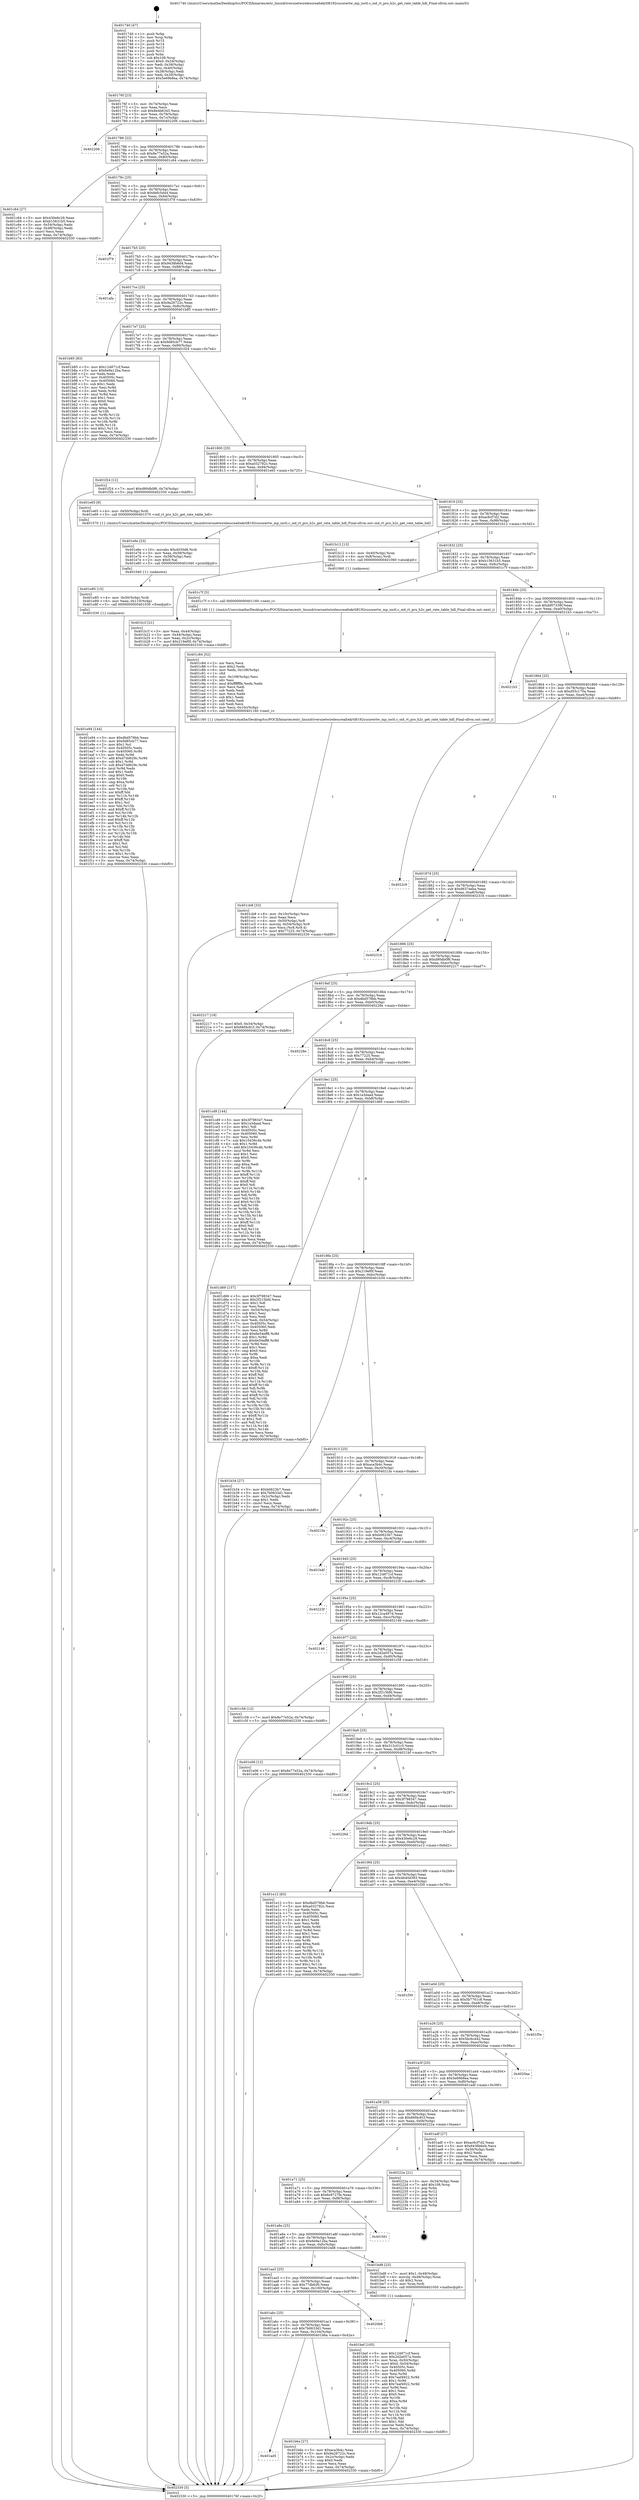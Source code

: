 digraph "0x401740" {
  label = "0x401740 (/mnt/c/Users/mathe/Desktop/tcc/POCII/binaries/extr_linuxdriversnetwirelessrealtekrtl8192cucorertw_mp_ioctl.c_oid_rt_pro_h2c_get_rate_table_hdl_Final-ollvm.out::main(0))"
  labelloc = "t"
  node[shape=record]

  Entry [label="",width=0.3,height=0.3,shape=circle,fillcolor=black,style=filled]
  "0x40176f" [label="{
     0x40176f [23]\l
     | [instrs]\l
     &nbsp;&nbsp;0x40176f \<+3\>: mov -0x74(%rbp),%eax\l
     &nbsp;&nbsp;0x401772 \<+2\>: mov %eax,%ecx\l
     &nbsp;&nbsp;0x401774 \<+6\>: sub $0x8e4b6345,%ecx\l
     &nbsp;&nbsp;0x40177a \<+3\>: mov %eax,-0x78(%rbp)\l
     &nbsp;&nbsp;0x40177d \<+3\>: mov %ecx,-0x7c(%rbp)\l
     &nbsp;&nbsp;0x401780 \<+6\>: je 0000000000402206 \<main+0xac6\>\l
  }"]
  "0x402206" [label="{
     0x402206\l
  }", style=dashed]
  "0x401786" [label="{
     0x401786 [22]\l
     | [instrs]\l
     &nbsp;&nbsp;0x401786 \<+5\>: jmp 000000000040178b \<main+0x4b\>\l
     &nbsp;&nbsp;0x40178b \<+3\>: mov -0x78(%rbp),%eax\l
     &nbsp;&nbsp;0x40178e \<+5\>: sub $0x8e77e52a,%eax\l
     &nbsp;&nbsp;0x401793 \<+3\>: mov %eax,-0x80(%rbp)\l
     &nbsp;&nbsp;0x401796 \<+6\>: je 0000000000401c64 \<main+0x524\>\l
  }"]
  Exit [label="",width=0.3,height=0.3,shape=circle,fillcolor=black,style=filled,peripheries=2]
  "0x401c64" [label="{
     0x401c64 [27]\l
     | [instrs]\l
     &nbsp;&nbsp;0x401c64 \<+5\>: mov $0x430e6c29,%eax\l
     &nbsp;&nbsp;0x401c69 \<+5\>: mov $0xb15631b5,%ecx\l
     &nbsp;&nbsp;0x401c6e \<+3\>: mov -0x54(%rbp),%edx\l
     &nbsp;&nbsp;0x401c71 \<+3\>: cmp -0x48(%rbp),%edx\l
     &nbsp;&nbsp;0x401c74 \<+3\>: cmovl %ecx,%eax\l
     &nbsp;&nbsp;0x401c77 \<+3\>: mov %eax,-0x74(%rbp)\l
     &nbsp;&nbsp;0x401c7a \<+5\>: jmp 0000000000402330 \<main+0xbf0\>\l
  }"]
  "0x40179c" [label="{
     0x40179c [25]\l
     | [instrs]\l
     &nbsp;&nbsp;0x40179c \<+5\>: jmp 00000000004017a1 \<main+0x61\>\l
     &nbsp;&nbsp;0x4017a1 \<+3\>: mov -0x78(%rbp),%eax\l
     &nbsp;&nbsp;0x4017a4 \<+5\>: sub $0x8efc5d44,%eax\l
     &nbsp;&nbsp;0x4017a9 \<+6\>: mov %eax,-0x84(%rbp)\l
     &nbsp;&nbsp;0x4017af \<+6\>: je 0000000000401f79 \<main+0x839\>\l
  }"]
  "0x401e94" [label="{
     0x401e94 [144]\l
     | [instrs]\l
     &nbsp;&nbsp;0x401e94 \<+5\>: mov $0xdbd578bb,%eax\l
     &nbsp;&nbsp;0x401e99 \<+5\>: mov $0x9d85cb77,%esi\l
     &nbsp;&nbsp;0x401e9e \<+2\>: mov $0x1,%cl\l
     &nbsp;&nbsp;0x401ea0 \<+7\>: mov 0x40505c,%edx\l
     &nbsp;&nbsp;0x401ea7 \<+8\>: mov 0x405060,%r8d\l
     &nbsp;&nbsp;0x401eaf \<+3\>: mov %edx,%r9d\l
     &nbsp;&nbsp;0x401eb2 \<+7\>: add $0xd7dd629c,%r9d\l
     &nbsp;&nbsp;0x401eb9 \<+4\>: sub $0x1,%r9d\l
     &nbsp;&nbsp;0x401ebd \<+7\>: sub $0xd7dd629c,%r9d\l
     &nbsp;&nbsp;0x401ec4 \<+4\>: imul %r9d,%edx\l
     &nbsp;&nbsp;0x401ec8 \<+3\>: and $0x1,%edx\l
     &nbsp;&nbsp;0x401ecb \<+3\>: cmp $0x0,%edx\l
     &nbsp;&nbsp;0x401ece \<+4\>: sete %r10b\l
     &nbsp;&nbsp;0x401ed2 \<+4\>: cmp $0xa,%r8d\l
     &nbsp;&nbsp;0x401ed6 \<+4\>: setl %r11b\l
     &nbsp;&nbsp;0x401eda \<+3\>: mov %r10b,%bl\l
     &nbsp;&nbsp;0x401edd \<+3\>: xor $0xff,%bl\l
     &nbsp;&nbsp;0x401ee0 \<+3\>: mov %r11b,%r14b\l
     &nbsp;&nbsp;0x401ee3 \<+4\>: xor $0xff,%r14b\l
     &nbsp;&nbsp;0x401ee7 \<+3\>: xor $0x1,%cl\l
     &nbsp;&nbsp;0x401eea \<+3\>: mov %bl,%r15b\l
     &nbsp;&nbsp;0x401eed \<+4\>: and $0xff,%r15b\l
     &nbsp;&nbsp;0x401ef1 \<+3\>: and %cl,%r10b\l
     &nbsp;&nbsp;0x401ef4 \<+3\>: mov %r14b,%r12b\l
     &nbsp;&nbsp;0x401ef7 \<+4\>: and $0xff,%r12b\l
     &nbsp;&nbsp;0x401efb \<+3\>: and %cl,%r11b\l
     &nbsp;&nbsp;0x401efe \<+3\>: or %r10b,%r15b\l
     &nbsp;&nbsp;0x401f01 \<+3\>: or %r11b,%r12b\l
     &nbsp;&nbsp;0x401f04 \<+3\>: xor %r12b,%r15b\l
     &nbsp;&nbsp;0x401f07 \<+3\>: or %r14b,%bl\l
     &nbsp;&nbsp;0x401f0a \<+3\>: xor $0xff,%bl\l
     &nbsp;&nbsp;0x401f0d \<+3\>: or $0x1,%cl\l
     &nbsp;&nbsp;0x401f10 \<+2\>: and %cl,%bl\l
     &nbsp;&nbsp;0x401f12 \<+3\>: or %bl,%r15b\l
     &nbsp;&nbsp;0x401f15 \<+4\>: test $0x1,%r15b\l
     &nbsp;&nbsp;0x401f19 \<+3\>: cmovne %esi,%eax\l
     &nbsp;&nbsp;0x401f1c \<+3\>: mov %eax,-0x74(%rbp)\l
     &nbsp;&nbsp;0x401f1f \<+5\>: jmp 0000000000402330 \<main+0xbf0\>\l
  }"]
  "0x401f79" [label="{
     0x401f79\l
  }", style=dashed]
  "0x4017b5" [label="{
     0x4017b5 [25]\l
     | [instrs]\l
     &nbsp;&nbsp;0x4017b5 \<+5\>: jmp 00000000004017ba \<main+0x7a\>\l
     &nbsp;&nbsp;0x4017ba \<+3\>: mov -0x78(%rbp),%eax\l
     &nbsp;&nbsp;0x4017bd \<+5\>: sub $0x9438b6d4,%eax\l
     &nbsp;&nbsp;0x4017c2 \<+6\>: mov %eax,-0x88(%rbp)\l
     &nbsp;&nbsp;0x4017c8 \<+6\>: je 0000000000401afa \<main+0x3ba\>\l
  }"]
  "0x401e85" [label="{
     0x401e85 [15]\l
     | [instrs]\l
     &nbsp;&nbsp;0x401e85 \<+4\>: mov -0x50(%rbp),%rdi\l
     &nbsp;&nbsp;0x401e89 \<+6\>: mov %eax,-0x110(%rbp)\l
     &nbsp;&nbsp;0x401e8f \<+5\>: call 0000000000401030 \<free@plt\>\l
     | [calls]\l
     &nbsp;&nbsp;0x401030 \{1\} (unknown)\l
  }"]
  "0x401afa" [label="{
     0x401afa\l
  }", style=dashed]
  "0x4017ce" [label="{
     0x4017ce [25]\l
     | [instrs]\l
     &nbsp;&nbsp;0x4017ce \<+5\>: jmp 00000000004017d3 \<main+0x93\>\l
     &nbsp;&nbsp;0x4017d3 \<+3\>: mov -0x78(%rbp),%eax\l
     &nbsp;&nbsp;0x4017d6 \<+5\>: sub $0x9a26722c,%eax\l
     &nbsp;&nbsp;0x4017db \<+6\>: mov %eax,-0x8c(%rbp)\l
     &nbsp;&nbsp;0x4017e1 \<+6\>: je 0000000000401b85 \<main+0x445\>\l
  }"]
  "0x401e6e" [label="{
     0x401e6e [23]\l
     | [instrs]\l
     &nbsp;&nbsp;0x401e6e \<+10\>: movabs $0x4030d6,%rdi\l
     &nbsp;&nbsp;0x401e78 \<+3\>: mov %eax,-0x58(%rbp)\l
     &nbsp;&nbsp;0x401e7b \<+3\>: mov -0x58(%rbp),%esi\l
     &nbsp;&nbsp;0x401e7e \<+2\>: mov $0x0,%al\l
     &nbsp;&nbsp;0x401e80 \<+5\>: call 0000000000401040 \<printf@plt\>\l
     | [calls]\l
     &nbsp;&nbsp;0x401040 \{1\} (unknown)\l
  }"]
  "0x401b85" [label="{
     0x401b85 [83]\l
     | [instrs]\l
     &nbsp;&nbsp;0x401b85 \<+5\>: mov $0x124871cf,%eax\l
     &nbsp;&nbsp;0x401b8a \<+5\>: mov $0x6e9a12ba,%ecx\l
     &nbsp;&nbsp;0x401b8f \<+2\>: xor %edx,%edx\l
     &nbsp;&nbsp;0x401b91 \<+7\>: mov 0x40505c,%esi\l
     &nbsp;&nbsp;0x401b98 \<+7\>: mov 0x405060,%edi\l
     &nbsp;&nbsp;0x401b9f \<+3\>: sub $0x1,%edx\l
     &nbsp;&nbsp;0x401ba2 \<+3\>: mov %esi,%r8d\l
     &nbsp;&nbsp;0x401ba5 \<+3\>: add %edx,%r8d\l
     &nbsp;&nbsp;0x401ba8 \<+4\>: imul %r8d,%esi\l
     &nbsp;&nbsp;0x401bac \<+3\>: and $0x1,%esi\l
     &nbsp;&nbsp;0x401baf \<+3\>: cmp $0x0,%esi\l
     &nbsp;&nbsp;0x401bb2 \<+4\>: sete %r9b\l
     &nbsp;&nbsp;0x401bb6 \<+3\>: cmp $0xa,%edi\l
     &nbsp;&nbsp;0x401bb9 \<+4\>: setl %r10b\l
     &nbsp;&nbsp;0x401bbd \<+3\>: mov %r9b,%r11b\l
     &nbsp;&nbsp;0x401bc0 \<+3\>: and %r10b,%r11b\l
     &nbsp;&nbsp;0x401bc3 \<+3\>: xor %r10b,%r9b\l
     &nbsp;&nbsp;0x401bc6 \<+3\>: or %r9b,%r11b\l
     &nbsp;&nbsp;0x401bc9 \<+4\>: test $0x1,%r11b\l
     &nbsp;&nbsp;0x401bcd \<+3\>: cmovne %ecx,%eax\l
     &nbsp;&nbsp;0x401bd0 \<+3\>: mov %eax,-0x74(%rbp)\l
     &nbsp;&nbsp;0x401bd3 \<+5\>: jmp 0000000000402330 \<main+0xbf0\>\l
  }"]
  "0x4017e7" [label="{
     0x4017e7 [25]\l
     | [instrs]\l
     &nbsp;&nbsp;0x4017e7 \<+5\>: jmp 00000000004017ec \<main+0xac\>\l
     &nbsp;&nbsp;0x4017ec \<+3\>: mov -0x78(%rbp),%eax\l
     &nbsp;&nbsp;0x4017ef \<+5\>: sub $0x9d85cb77,%eax\l
     &nbsp;&nbsp;0x4017f4 \<+6\>: mov %eax,-0x90(%rbp)\l
     &nbsp;&nbsp;0x4017fa \<+6\>: je 0000000000401f24 \<main+0x7e4\>\l
  }"]
  "0x401cb8" [label="{
     0x401cb8 [33]\l
     | [instrs]\l
     &nbsp;&nbsp;0x401cb8 \<+6\>: mov -0x10c(%rbp),%ecx\l
     &nbsp;&nbsp;0x401cbe \<+3\>: imul %eax,%ecx\l
     &nbsp;&nbsp;0x401cc1 \<+4\>: mov -0x50(%rbp),%r8\l
     &nbsp;&nbsp;0x401cc5 \<+4\>: movslq -0x54(%rbp),%r9\l
     &nbsp;&nbsp;0x401cc9 \<+4\>: mov %ecx,(%r8,%r9,4)\l
     &nbsp;&nbsp;0x401ccd \<+7\>: movl $0x77225,-0x74(%rbp)\l
     &nbsp;&nbsp;0x401cd4 \<+5\>: jmp 0000000000402330 \<main+0xbf0\>\l
  }"]
  "0x401f24" [label="{
     0x401f24 [12]\l
     | [instrs]\l
     &nbsp;&nbsp;0x401f24 \<+7\>: movl $0xd90db0f6,-0x74(%rbp)\l
     &nbsp;&nbsp;0x401f2b \<+5\>: jmp 0000000000402330 \<main+0xbf0\>\l
  }"]
  "0x401800" [label="{
     0x401800 [25]\l
     | [instrs]\l
     &nbsp;&nbsp;0x401800 \<+5\>: jmp 0000000000401805 \<main+0xc5\>\l
     &nbsp;&nbsp;0x401805 \<+3\>: mov -0x78(%rbp),%eax\l
     &nbsp;&nbsp;0x401808 \<+5\>: sub $0xa032782c,%eax\l
     &nbsp;&nbsp;0x40180d \<+6\>: mov %eax,-0x94(%rbp)\l
     &nbsp;&nbsp;0x401813 \<+6\>: je 0000000000401e65 \<main+0x725\>\l
  }"]
  "0x401c84" [label="{
     0x401c84 [52]\l
     | [instrs]\l
     &nbsp;&nbsp;0x401c84 \<+2\>: xor %ecx,%ecx\l
     &nbsp;&nbsp;0x401c86 \<+5\>: mov $0x2,%edx\l
     &nbsp;&nbsp;0x401c8b \<+6\>: mov %edx,-0x108(%rbp)\l
     &nbsp;&nbsp;0x401c91 \<+1\>: cltd\l
     &nbsp;&nbsp;0x401c92 \<+6\>: mov -0x108(%rbp),%esi\l
     &nbsp;&nbsp;0x401c98 \<+2\>: idiv %esi\l
     &nbsp;&nbsp;0x401c9a \<+6\>: imul $0xfffffffe,%edx,%edx\l
     &nbsp;&nbsp;0x401ca0 \<+2\>: mov %ecx,%edi\l
     &nbsp;&nbsp;0x401ca2 \<+2\>: sub %edx,%edi\l
     &nbsp;&nbsp;0x401ca4 \<+2\>: mov %ecx,%edx\l
     &nbsp;&nbsp;0x401ca6 \<+3\>: sub $0x1,%edx\l
     &nbsp;&nbsp;0x401ca9 \<+2\>: add %edx,%edi\l
     &nbsp;&nbsp;0x401cab \<+2\>: sub %edi,%ecx\l
     &nbsp;&nbsp;0x401cad \<+6\>: mov %ecx,-0x10c(%rbp)\l
     &nbsp;&nbsp;0x401cb3 \<+5\>: call 0000000000401160 \<next_i\>\l
     | [calls]\l
     &nbsp;&nbsp;0x401160 \{1\} (/mnt/c/Users/mathe/Desktop/tcc/POCII/binaries/extr_linuxdriversnetwirelessrealtekrtl8192cucorertw_mp_ioctl.c_oid_rt_pro_h2c_get_rate_table_hdl_Final-ollvm.out::next_i)\l
  }"]
  "0x401e65" [label="{
     0x401e65 [9]\l
     | [instrs]\l
     &nbsp;&nbsp;0x401e65 \<+4\>: mov -0x50(%rbp),%rdi\l
     &nbsp;&nbsp;0x401e69 \<+5\>: call 0000000000401570 \<oid_rt_pro_h2c_get_rate_table_hdl\>\l
     | [calls]\l
     &nbsp;&nbsp;0x401570 \{1\} (/mnt/c/Users/mathe/Desktop/tcc/POCII/binaries/extr_linuxdriversnetwirelessrealtekrtl8192cucorertw_mp_ioctl.c_oid_rt_pro_h2c_get_rate_table_hdl_Final-ollvm.out::oid_rt_pro_h2c_get_rate_table_hdl)\l
  }"]
  "0x401819" [label="{
     0x401819 [25]\l
     | [instrs]\l
     &nbsp;&nbsp;0x401819 \<+5\>: jmp 000000000040181e \<main+0xde\>\l
     &nbsp;&nbsp;0x40181e \<+3\>: mov -0x78(%rbp),%eax\l
     &nbsp;&nbsp;0x401821 \<+5\>: sub $0xac6cf7d2,%eax\l
     &nbsp;&nbsp;0x401826 \<+6\>: mov %eax,-0x98(%rbp)\l
     &nbsp;&nbsp;0x40182c \<+6\>: je 0000000000401b12 \<main+0x3d2\>\l
  }"]
  "0x401bef" [label="{
     0x401bef [105]\l
     | [instrs]\l
     &nbsp;&nbsp;0x401bef \<+5\>: mov $0x124871cf,%ecx\l
     &nbsp;&nbsp;0x401bf4 \<+5\>: mov $0x2d2e057a,%edx\l
     &nbsp;&nbsp;0x401bf9 \<+4\>: mov %rax,-0x50(%rbp)\l
     &nbsp;&nbsp;0x401bfd \<+7\>: movl $0x0,-0x54(%rbp)\l
     &nbsp;&nbsp;0x401c04 \<+7\>: mov 0x40505c,%esi\l
     &nbsp;&nbsp;0x401c0b \<+8\>: mov 0x405060,%r8d\l
     &nbsp;&nbsp;0x401c13 \<+3\>: mov %esi,%r9d\l
     &nbsp;&nbsp;0x401c16 \<+7\>: sub $0x7eaf4922,%r9d\l
     &nbsp;&nbsp;0x401c1d \<+4\>: sub $0x1,%r9d\l
     &nbsp;&nbsp;0x401c21 \<+7\>: add $0x7eaf4922,%r9d\l
     &nbsp;&nbsp;0x401c28 \<+4\>: imul %r9d,%esi\l
     &nbsp;&nbsp;0x401c2c \<+3\>: and $0x1,%esi\l
     &nbsp;&nbsp;0x401c2f \<+3\>: cmp $0x0,%esi\l
     &nbsp;&nbsp;0x401c32 \<+4\>: sete %r10b\l
     &nbsp;&nbsp;0x401c36 \<+4\>: cmp $0xa,%r8d\l
     &nbsp;&nbsp;0x401c3a \<+4\>: setl %r11b\l
     &nbsp;&nbsp;0x401c3e \<+3\>: mov %r10b,%bl\l
     &nbsp;&nbsp;0x401c41 \<+3\>: and %r11b,%bl\l
     &nbsp;&nbsp;0x401c44 \<+3\>: xor %r11b,%r10b\l
     &nbsp;&nbsp;0x401c47 \<+3\>: or %r10b,%bl\l
     &nbsp;&nbsp;0x401c4a \<+3\>: test $0x1,%bl\l
     &nbsp;&nbsp;0x401c4d \<+3\>: cmovne %edx,%ecx\l
     &nbsp;&nbsp;0x401c50 \<+3\>: mov %ecx,-0x74(%rbp)\l
     &nbsp;&nbsp;0x401c53 \<+5\>: jmp 0000000000402330 \<main+0xbf0\>\l
  }"]
  "0x401b12" [label="{
     0x401b12 [13]\l
     | [instrs]\l
     &nbsp;&nbsp;0x401b12 \<+4\>: mov -0x40(%rbp),%rax\l
     &nbsp;&nbsp;0x401b16 \<+4\>: mov 0x8(%rax),%rdi\l
     &nbsp;&nbsp;0x401b1a \<+5\>: call 0000000000401060 \<atoi@plt\>\l
     | [calls]\l
     &nbsp;&nbsp;0x401060 \{1\} (unknown)\l
  }"]
  "0x401832" [label="{
     0x401832 [25]\l
     | [instrs]\l
     &nbsp;&nbsp;0x401832 \<+5\>: jmp 0000000000401837 \<main+0xf7\>\l
     &nbsp;&nbsp;0x401837 \<+3\>: mov -0x78(%rbp),%eax\l
     &nbsp;&nbsp;0x40183a \<+5\>: sub $0xb15631b5,%eax\l
     &nbsp;&nbsp;0x40183f \<+6\>: mov %eax,-0x9c(%rbp)\l
     &nbsp;&nbsp;0x401845 \<+6\>: je 0000000000401c7f \<main+0x53f\>\l
  }"]
  "0x401ad5" [label="{
     0x401ad5\l
  }", style=dashed]
  "0x401c7f" [label="{
     0x401c7f [5]\l
     | [instrs]\l
     &nbsp;&nbsp;0x401c7f \<+5\>: call 0000000000401160 \<next_i\>\l
     | [calls]\l
     &nbsp;&nbsp;0x401160 \{1\} (/mnt/c/Users/mathe/Desktop/tcc/POCII/binaries/extr_linuxdriversnetwirelessrealtekrtl8192cucorertw_mp_ioctl.c_oid_rt_pro_h2c_get_rate_table_hdl_Final-ollvm.out::next_i)\l
  }"]
  "0x40184b" [label="{
     0x40184b [25]\l
     | [instrs]\l
     &nbsp;&nbsp;0x40184b \<+5\>: jmp 0000000000401850 \<main+0x110\>\l
     &nbsp;&nbsp;0x401850 \<+3\>: mov -0x78(%rbp),%eax\l
     &nbsp;&nbsp;0x401853 \<+5\>: sub $0xbf07339f,%eax\l
     &nbsp;&nbsp;0x401858 \<+6\>: mov %eax,-0xa0(%rbp)\l
     &nbsp;&nbsp;0x40185e \<+6\>: je 00000000004021b3 \<main+0xa73\>\l
  }"]
  "0x401b6a" [label="{
     0x401b6a [27]\l
     | [instrs]\l
     &nbsp;&nbsp;0x401b6a \<+5\>: mov $0xaca3b4c,%eax\l
     &nbsp;&nbsp;0x401b6f \<+5\>: mov $0x9a26722c,%ecx\l
     &nbsp;&nbsp;0x401b74 \<+3\>: mov -0x2c(%rbp),%edx\l
     &nbsp;&nbsp;0x401b77 \<+3\>: cmp $0x0,%edx\l
     &nbsp;&nbsp;0x401b7a \<+3\>: cmove %ecx,%eax\l
     &nbsp;&nbsp;0x401b7d \<+3\>: mov %eax,-0x74(%rbp)\l
     &nbsp;&nbsp;0x401b80 \<+5\>: jmp 0000000000402330 \<main+0xbf0\>\l
  }"]
  "0x4021b3" [label="{
     0x4021b3\l
  }", style=dashed]
  "0x401864" [label="{
     0x401864 [25]\l
     | [instrs]\l
     &nbsp;&nbsp;0x401864 \<+5\>: jmp 0000000000401869 \<main+0x129\>\l
     &nbsp;&nbsp;0x401869 \<+3\>: mov -0x78(%rbp),%eax\l
     &nbsp;&nbsp;0x40186c \<+5\>: sub $0xd55c170a,%eax\l
     &nbsp;&nbsp;0x401871 \<+6\>: mov %eax,-0xa4(%rbp)\l
     &nbsp;&nbsp;0x401877 \<+6\>: je 00000000004022c9 \<main+0xb89\>\l
  }"]
  "0x401abc" [label="{
     0x401abc [25]\l
     | [instrs]\l
     &nbsp;&nbsp;0x401abc \<+5\>: jmp 0000000000401ac1 \<main+0x381\>\l
     &nbsp;&nbsp;0x401ac1 \<+3\>: mov -0x78(%rbp),%eax\l
     &nbsp;&nbsp;0x401ac4 \<+5\>: sub $0x7b0633d1,%eax\l
     &nbsp;&nbsp;0x401ac9 \<+6\>: mov %eax,-0x104(%rbp)\l
     &nbsp;&nbsp;0x401acf \<+6\>: je 0000000000401b6a \<main+0x42a\>\l
  }"]
  "0x4022c9" [label="{
     0x4022c9\l
  }", style=dashed]
  "0x40187d" [label="{
     0x40187d [25]\l
     | [instrs]\l
     &nbsp;&nbsp;0x40187d \<+5\>: jmp 0000000000401882 \<main+0x142\>\l
     &nbsp;&nbsp;0x401882 \<+3\>: mov -0x78(%rbp),%eax\l
     &nbsp;&nbsp;0x401885 \<+5\>: sub $0xd637eeba,%eax\l
     &nbsp;&nbsp;0x40188a \<+6\>: mov %eax,-0xa8(%rbp)\l
     &nbsp;&nbsp;0x401890 \<+6\>: je 0000000000402316 \<main+0xbd6\>\l
  }"]
  "0x4020b6" [label="{
     0x4020b6\l
  }", style=dashed]
  "0x402316" [label="{
     0x402316\l
  }", style=dashed]
  "0x401896" [label="{
     0x401896 [25]\l
     | [instrs]\l
     &nbsp;&nbsp;0x401896 \<+5\>: jmp 000000000040189b \<main+0x15b\>\l
     &nbsp;&nbsp;0x40189b \<+3\>: mov -0x78(%rbp),%eax\l
     &nbsp;&nbsp;0x40189e \<+5\>: sub $0xd90db0f6,%eax\l
     &nbsp;&nbsp;0x4018a3 \<+6\>: mov %eax,-0xac(%rbp)\l
     &nbsp;&nbsp;0x4018a9 \<+6\>: je 0000000000402217 \<main+0xad7\>\l
  }"]
  "0x401aa3" [label="{
     0x401aa3 [25]\l
     | [instrs]\l
     &nbsp;&nbsp;0x401aa3 \<+5\>: jmp 0000000000401aa8 \<main+0x368\>\l
     &nbsp;&nbsp;0x401aa8 \<+3\>: mov -0x78(%rbp),%eax\l
     &nbsp;&nbsp;0x401aab \<+5\>: sub $0x77dbfcf0,%eax\l
     &nbsp;&nbsp;0x401ab0 \<+6\>: mov %eax,-0x100(%rbp)\l
     &nbsp;&nbsp;0x401ab6 \<+6\>: je 00000000004020b6 \<main+0x976\>\l
  }"]
  "0x402217" [label="{
     0x402217 [19]\l
     | [instrs]\l
     &nbsp;&nbsp;0x402217 \<+7\>: movl $0x0,-0x34(%rbp)\l
     &nbsp;&nbsp;0x40221e \<+7\>: movl $0x66f4c81f,-0x74(%rbp)\l
     &nbsp;&nbsp;0x402225 \<+5\>: jmp 0000000000402330 \<main+0xbf0\>\l
  }"]
  "0x4018af" [label="{
     0x4018af [25]\l
     | [instrs]\l
     &nbsp;&nbsp;0x4018af \<+5\>: jmp 00000000004018b4 \<main+0x174\>\l
     &nbsp;&nbsp;0x4018b4 \<+3\>: mov -0x78(%rbp),%eax\l
     &nbsp;&nbsp;0x4018b7 \<+5\>: sub $0xdbd578bb,%eax\l
     &nbsp;&nbsp;0x4018bc \<+6\>: mov %eax,-0xb0(%rbp)\l
     &nbsp;&nbsp;0x4018c2 \<+6\>: je 000000000040228e \<main+0xb4e\>\l
  }"]
  "0x401bd8" [label="{
     0x401bd8 [23]\l
     | [instrs]\l
     &nbsp;&nbsp;0x401bd8 \<+7\>: movl $0x1,-0x48(%rbp)\l
     &nbsp;&nbsp;0x401bdf \<+4\>: movslq -0x48(%rbp),%rax\l
     &nbsp;&nbsp;0x401be3 \<+4\>: shl $0x2,%rax\l
     &nbsp;&nbsp;0x401be7 \<+3\>: mov %rax,%rdi\l
     &nbsp;&nbsp;0x401bea \<+5\>: call 0000000000401050 \<malloc@plt\>\l
     | [calls]\l
     &nbsp;&nbsp;0x401050 \{1\} (unknown)\l
  }"]
  "0x40228e" [label="{
     0x40228e\l
  }", style=dashed]
  "0x4018c8" [label="{
     0x4018c8 [25]\l
     | [instrs]\l
     &nbsp;&nbsp;0x4018c8 \<+5\>: jmp 00000000004018cd \<main+0x18d\>\l
     &nbsp;&nbsp;0x4018cd \<+3\>: mov -0x78(%rbp),%eax\l
     &nbsp;&nbsp;0x4018d0 \<+5\>: sub $0x77225,%eax\l
     &nbsp;&nbsp;0x4018d5 \<+6\>: mov %eax,-0xb4(%rbp)\l
     &nbsp;&nbsp;0x4018db \<+6\>: je 0000000000401cd9 \<main+0x599\>\l
  }"]
  "0x401a8a" [label="{
     0x401a8a [25]\l
     | [instrs]\l
     &nbsp;&nbsp;0x401a8a \<+5\>: jmp 0000000000401a8f \<main+0x34f\>\l
     &nbsp;&nbsp;0x401a8f \<+3\>: mov -0x78(%rbp),%eax\l
     &nbsp;&nbsp;0x401a92 \<+5\>: sub $0x6e9a12ba,%eax\l
     &nbsp;&nbsp;0x401a97 \<+6\>: mov %eax,-0xfc(%rbp)\l
     &nbsp;&nbsp;0x401a9d \<+6\>: je 0000000000401bd8 \<main+0x498\>\l
  }"]
  "0x401cd9" [label="{
     0x401cd9 [144]\l
     | [instrs]\l
     &nbsp;&nbsp;0x401cd9 \<+5\>: mov $0x3f798347,%eax\l
     &nbsp;&nbsp;0x401cde \<+5\>: mov $0x1a3daad,%ecx\l
     &nbsp;&nbsp;0x401ce3 \<+2\>: mov $0x1,%dl\l
     &nbsp;&nbsp;0x401ce5 \<+7\>: mov 0x40505c,%esi\l
     &nbsp;&nbsp;0x401cec \<+7\>: mov 0x405060,%edi\l
     &nbsp;&nbsp;0x401cf3 \<+3\>: mov %esi,%r8d\l
     &nbsp;&nbsp;0x401cf6 \<+7\>: sub $0x10436c4b,%r8d\l
     &nbsp;&nbsp;0x401cfd \<+4\>: sub $0x1,%r8d\l
     &nbsp;&nbsp;0x401d01 \<+7\>: add $0x10436c4b,%r8d\l
     &nbsp;&nbsp;0x401d08 \<+4\>: imul %r8d,%esi\l
     &nbsp;&nbsp;0x401d0c \<+3\>: and $0x1,%esi\l
     &nbsp;&nbsp;0x401d0f \<+3\>: cmp $0x0,%esi\l
     &nbsp;&nbsp;0x401d12 \<+4\>: sete %r9b\l
     &nbsp;&nbsp;0x401d16 \<+3\>: cmp $0xa,%edi\l
     &nbsp;&nbsp;0x401d19 \<+4\>: setl %r10b\l
     &nbsp;&nbsp;0x401d1d \<+3\>: mov %r9b,%r11b\l
     &nbsp;&nbsp;0x401d20 \<+4\>: xor $0xff,%r11b\l
     &nbsp;&nbsp;0x401d24 \<+3\>: mov %r10b,%bl\l
     &nbsp;&nbsp;0x401d27 \<+3\>: xor $0xff,%bl\l
     &nbsp;&nbsp;0x401d2a \<+3\>: xor $0x0,%dl\l
     &nbsp;&nbsp;0x401d2d \<+3\>: mov %r11b,%r14b\l
     &nbsp;&nbsp;0x401d30 \<+4\>: and $0x0,%r14b\l
     &nbsp;&nbsp;0x401d34 \<+3\>: and %dl,%r9b\l
     &nbsp;&nbsp;0x401d37 \<+3\>: mov %bl,%r15b\l
     &nbsp;&nbsp;0x401d3a \<+4\>: and $0x0,%r15b\l
     &nbsp;&nbsp;0x401d3e \<+3\>: and %dl,%r10b\l
     &nbsp;&nbsp;0x401d41 \<+3\>: or %r9b,%r14b\l
     &nbsp;&nbsp;0x401d44 \<+3\>: or %r10b,%r15b\l
     &nbsp;&nbsp;0x401d47 \<+3\>: xor %r15b,%r14b\l
     &nbsp;&nbsp;0x401d4a \<+3\>: or %bl,%r11b\l
     &nbsp;&nbsp;0x401d4d \<+4\>: xor $0xff,%r11b\l
     &nbsp;&nbsp;0x401d51 \<+3\>: or $0x0,%dl\l
     &nbsp;&nbsp;0x401d54 \<+3\>: and %dl,%r11b\l
     &nbsp;&nbsp;0x401d57 \<+3\>: or %r11b,%r14b\l
     &nbsp;&nbsp;0x401d5a \<+4\>: test $0x1,%r14b\l
     &nbsp;&nbsp;0x401d5e \<+3\>: cmovne %ecx,%eax\l
     &nbsp;&nbsp;0x401d61 \<+3\>: mov %eax,-0x74(%rbp)\l
     &nbsp;&nbsp;0x401d64 \<+5\>: jmp 0000000000402330 \<main+0xbf0\>\l
  }"]
  "0x4018e1" [label="{
     0x4018e1 [25]\l
     | [instrs]\l
     &nbsp;&nbsp;0x4018e1 \<+5\>: jmp 00000000004018e6 \<main+0x1a6\>\l
     &nbsp;&nbsp;0x4018e6 \<+3\>: mov -0x78(%rbp),%eax\l
     &nbsp;&nbsp;0x4018e9 \<+5\>: sub $0x1a3daad,%eax\l
     &nbsp;&nbsp;0x4018ee \<+6\>: mov %eax,-0xb8(%rbp)\l
     &nbsp;&nbsp;0x4018f4 \<+6\>: je 0000000000401d69 \<main+0x629\>\l
  }"]
  "0x401fd1" [label="{
     0x401fd1\l
  }", style=dashed]
  "0x401d69" [label="{
     0x401d69 [157]\l
     | [instrs]\l
     &nbsp;&nbsp;0x401d69 \<+5\>: mov $0x3f798347,%eax\l
     &nbsp;&nbsp;0x401d6e \<+5\>: mov $0x2f215bfd,%ecx\l
     &nbsp;&nbsp;0x401d73 \<+2\>: mov $0x1,%dl\l
     &nbsp;&nbsp;0x401d75 \<+2\>: xor %esi,%esi\l
     &nbsp;&nbsp;0x401d77 \<+3\>: mov -0x54(%rbp),%edi\l
     &nbsp;&nbsp;0x401d7a \<+3\>: sub $0x1,%esi\l
     &nbsp;&nbsp;0x401d7d \<+2\>: sub %esi,%edi\l
     &nbsp;&nbsp;0x401d7f \<+3\>: mov %edi,-0x54(%rbp)\l
     &nbsp;&nbsp;0x401d82 \<+7\>: mov 0x40505c,%esi\l
     &nbsp;&nbsp;0x401d89 \<+7\>: mov 0x405060,%edi\l
     &nbsp;&nbsp;0x401d90 \<+3\>: mov %esi,%r8d\l
     &nbsp;&nbsp;0x401d93 \<+7\>: add $0x6e54eff8,%r8d\l
     &nbsp;&nbsp;0x401d9a \<+4\>: sub $0x1,%r8d\l
     &nbsp;&nbsp;0x401d9e \<+7\>: sub $0x6e54eff8,%r8d\l
     &nbsp;&nbsp;0x401da5 \<+4\>: imul %r8d,%esi\l
     &nbsp;&nbsp;0x401da9 \<+3\>: and $0x1,%esi\l
     &nbsp;&nbsp;0x401dac \<+3\>: cmp $0x0,%esi\l
     &nbsp;&nbsp;0x401daf \<+4\>: sete %r9b\l
     &nbsp;&nbsp;0x401db3 \<+3\>: cmp $0xa,%edi\l
     &nbsp;&nbsp;0x401db6 \<+4\>: setl %r10b\l
     &nbsp;&nbsp;0x401dba \<+3\>: mov %r9b,%r11b\l
     &nbsp;&nbsp;0x401dbd \<+4\>: xor $0xff,%r11b\l
     &nbsp;&nbsp;0x401dc1 \<+3\>: mov %r10b,%bl\l
     &nbsp;&nbsp;0x401dc4 \<+3\>: xor $0xff,%bl\l
     &nbsp;&nbsp;0x401dc7 \<+3\>: xor $0x1,%dl\l
     &nbsp;&nbsp;0x401dca \<+3\>: mov %r11b,%r14b\l
     &nbsp;&nbsp;0x401dcd \<+4\>: and $0xff,%r14b\l
     &nbsp;&nbsp;0x401dd1 \<+3\>: and %dl,%r9b\l
     &nbsp;&nbsp;0x401dd4 \<+3\>: mov %bl,%r15b\l
     &nbsp;&nbsp;0x401dd7 \<+4\>: and $0xff,%r15b\l
     &nbsp;&nbsp;0x401ddb \<+3\>: and %dl,%r10b\l
     &nbsp;&nbsp;0x401dde \<+3\>: or %r9b,%r14b\l
     &nbsp;&nbsp;0x401de1 \<+3\>: or %r10b,%r15b\l
     &nbsp;&nbsp;0x401de4 \<+3\>: xor %r15b,%r14b\l
     &nbsp;&nbsp;0x401de7 \<+3\>: or %bl,%r11b\l
     &nbsp;&nbsp;0x401dea \<+4\>: xor $0xff,%r11b\l
     &nbsp;&nbsp;0x401dee \<+3\>: or $0x1,%dl\l
     &nbsp;&nbsp;0x401df1 \<+3\>: and %dl,%r11b\l
     &nbsp;&nbsp;0x401df4 \<+3\>: or %r11b,%r14b\l
     &nbsp;&nbsp;0x401df7 \<+4\>: test $0x1,%r14b\l
     &nbsp;&nbsp;0x401dfb \<+3\>: cmovne %ecx,%eax\l
     &nbsp;&nbsp;0x401dfe \<+3\>: mov %eax,-0x74(%rbp)\l
     &nbsp;&nbsp;0x401e01 \<+5\>: jmp 0000000000402330 \<main+0xbf0\>\l
  }"]
  "0x4018fa" [label="{
     0x4018fa [25]\l
     | [instrs]\l
     &nbsp;&nbsp;0x4018fa \<+5\>: jmp 00000000004018ff \<main+0x1bf\>\l
     &nbsp;&nbsp;0x4018ff \<+3\>: mov -0x78(%rbp),%eax\l
     &nbsp;&nbsp;0x401902 \<+5\>: sub $0x219ef0f,%eax\l
     &nbsp;&nbsp;0x401907 \<+6\>: mov %eax,-0xbc(%rbp)\l
     &nbsp;&nbsp;0x40190d \<+6\>: je 0000000000401b34 \<main+0x3f4\>\l
  }"]
  "0x401a71" [label="{
     0x401a71 [25]\l
     | [instrs]\l
     &nbsp;&nbsp;0x401a71 \<+5\>: jmp 0000000000401a76 \<main+0x336\>\l
     &nbsp;&nbsp;0x401a76 \<+3\>: mov -0x78(%rbp),%eax\l
     &nbsp;&nbsp;0x401a79 \<+5\>: sub $0x6c9727fe,%eax\l
     &nbsp;&nbsp;0x401a7e \<+6\>: mov %eax,-0xf8(%rbp)\l
     &nbsp;&nbsp;0x401a84 \<+6\>: je 0000000000401fd1 \<main+0x891\>\l
  }"]
  "0x401b34" [label="{
     0x401b34 [27]\l
     | [instrs]\l
     &nbsp;&nbsp;0x401b34 \<+5\>: mov $0xb0623b7,%eax\l
     &nbsp;&nbsp;0x401b39 \<+5\>: mov $0x7b0633d1,%ecx\l
     &nbsp;&nbsp;0x401b3e \<+3\>: mov -0x2c(%rbp),%edx\l
     &nbsp;&nbsp;0x401b41 \<+3\>: cmp $0x1,%edx\l
     &nbsp;&nbsp;0x401b44 \<+3\>: cmovl %ecx,%eax\l
     &nbsp;&nbsp;0x401b47 \<+3\>: mov %eax,-0x74(%rbp)\l
     &nbsp;&nbsp;0x401b4a \<+5\>: jmp 0000000000402330 \<main+0xbf0\>\l
  }"]
  "0x401913" [label="{
     0x401913 [25]\l
     | [instrs]\l
     &nbsp;&nbsp;0x401913 \<+5\>: jmp 0000000000401918 \<main+0x1d8\>\l
     &nbsp;&nbsp;0x401918 \<+3\>: mov -0x78(%rbp),%eax\l
     &nbsp;&nbsp;0x40191b \<+5\>: sub $0xaca3b4c,%eax\l
     &nbsp;&nbsp;0x401920 \<+6\>: mov %eax,-0xc0(%rbp)\l
     &nbsp;&nbsp;0x401926 \<+6\>: je 00000000004021fa \<main+0xaba\>\l
  }"]
  "0x40222a" [label="{
     0x40222a [21]\l
     | [instrs]\l
     &nbsp;&nbsp;0x40222a \<+3\>: mov -0x34(%rbp),%eax\l
     &nbsp;&nbsp;0x40222d \<+7\>: add $0x108,%rsp\l
     &nbsp;&nbsp;0x402234 \<+1\>: pop %rbx\l
     &nbsp;&nbsp;0x402235 \<+2\>: pop %r12\l
     &nbsp;&nbsp;0x402237 \<+2\>: pop %r13\l
     &nbsp;&nbsp;0x402239 \<+2\>: pop %r14\l
     &nbsp;&nbsp;0x40223b \<+2\>: pop %r15\l
     &nbsp;&nbsp;0x40223d \<+1\>: pop %rbp\l
     &nbsp;&nbsp;0x40223e \<+1\>: ret\l
  }"]
  "0x4021fa" [label="{
     0x4021fa\l
  }", style=dashed]
  "0x40192c" [label="{
     0x40192c [25]\l
     | [instrs]\l
     &nbsp;&nbsp;0x40192c \<+5\>: jmp 0000000000401931 \<main+0x1f1\>\l
     &nbsp;&nbsp;0x401931 \<+3\>: mov -0x78(%rbp),%eax\l
     &nbsp;&nbsp;0x401934 \<+5\>: sub $0xb0623b7,%eax\l
     &nbsp;&nbsp;0x401939 \<+6\>: mov %eax,-0xc4(%rbp)\l
     &nbsp;&nbsp;0x40193f \<+6\>: je 0000000000401b4f \<main+0x40f\>\l
  }"]
  "0x401b1f" [label="{
     0x401b1f [21]\l
     | [instrs]\l
     &nbsp;&nbsp;0x401b1f \<+3\>: mov %eax,-0x44(%rbp)\l
     &nbsp;&nbsp;0x401b22 \<+3\>: mov -0x44(%rbp),%eax\l
     &nbsp;&nbsp;0x401b25 \<+3\>: mov %eax,-0x2c(%rbp)\l
     &nbsp;&nbsp;0x401b28 \<+7\>: movl $0x219ef0f,-0x74(%rbp)\l
     &nbsp;&nbsp;0x401b2f \<+5\>: jmp 0000000000402330 \<main+0xbf0\>\l
  }"]
  "0x401b4f" [label="{
     0x401b4f\l
  }", style=dashed]
  "0x401945" [label="{
     0x401945 [25]\l
     | [instrs]\l
     &nbsp;&nbsp;0x401945 \<+5\>: jmp 000000000040194a \<main+0x20a\>\l
     &nbsp;&nbsp;0x40194a \<+3\>: mov -0x78(%rbp),%eax\l
     &nbsp;&nbsp;0x40194d \<+5\>: sub $0x124871cf,%eax\l
     &nbsp;&nbsp;0x401952 \<+6\>: mov %eax,-0xc8(%rbp)\l
     &nbsp;&nbsp;0x401958 \<+6\>: je 000000000040223f \<main+0xaff\>\l
  }"]
  "0x401740" [label="{
     0x401740 [47]\l
     | [instrs]\l
     &nbsp;&nbsp;0x401740 \<+1\>: push %rbp\l
     &nbsp;&nbsp;0x401741 \<+3\>: mov %rsp,%rbp\l
     &nbsp;&nbsp;0x401744 \<+2\>: push %r15\l
     &nbsp;&nbsp;0x401746 \<+2\>: push %r14\l
     &nbsp;&nbsp;0x401748 \<+2\>: push %r13\l
     &nbsp;&nbsp;0x40174a \<+2\>: push %r12\l
     &nbsp;&nbsp;0x40174c \<+1\>: push %rbx\l
     &nbsp;&nbsp;0x40174d \<+7\>: sub $0x108,%rsp\l
     &nbsp;&nbsp;0x401754 \<+7\>: movl $0x0,-0x34(%rbp)\l
     &nbsp;&nbsp;0x40175b \<+3\>: mov %edi,-0x38(%rbp)\l
     &nbsp;&nbsp;0x40175e \<+4\>: mov %rsi,-0x40(%rbp)\l
     &nbsp;&nbsp;0x401762 \<+3\>: mov -0x38(%rbp),%edi\l
     &nbsp;&nbsp;0x401765 \<+3\>: mov %edi,-0x30(%rbp)\l
     &nbsp;&nbsp;0x401768 \<+7\>: movl $0x5e69b8ea,-0x74(%rbp)\l
  }"]
  "0x40223f" [label="{
     0x40223f\l
  }", style=dashed]
  "0x40195e" [label="{
     0x40195e [25]\l
     | [instrs]\l
     &nbsp;&nbsp;0x40195e \<+5\>: jmp 0000000000401963 \<main+0x223\>\l
     &nbsp;&nbsp;0x401963 \<+3\>: mov -0x78(%rbp),%eax\l
     &nbsp;&nbsp;0x401966 \<+5\>: sub $0x12ca497d,%eax\l
     &nbsp;&nbsp;0x40196b \<+6\>: mov %eax,-0xcc(%rbp)\l
     &nbsp;&nbsp;0x401971 \<+6\>: je 0000000000402146 \<main+0xa06\>\l
  }"]
  "0x402330" [label="{
     0x402330 [5]\l
     | [instrs]\l
     &nbsp;&nbsp;0x402330 \<+5\>: jmp 000000000040176f \<main+0x2f\>\l
  }"]
  "0x402146" [label="{
     0x402146\l
  }", style=dashed]
  "0x401977" [label="{
     0x401977 [25]\l
     | [instrs]\l
     &nbsp;&nbsp;0x401977 \<+5\>: jmp 000000000040197c \<main+0x23c\>\l
     &nbsp;&nbsp;0x40197c \<+3\>: mov -0x78(%rbp),%eax\l
     &nbsp;&nbsp;0x40197f \<+5\>: sub $0x2d2e057a,%eax\l
     &nbsp;&nbsp;0x401984 \<+6\>: mov %eax,-0xd0(%rbp)\l
     &nbsp;&nbsp;0x40198a \<+6\>: je 0000000000401c58 \<main+0x518\>\l
  }"]
  "0x401a58" [label="{
     0x401a58 [25]\l
     | [instrs]\l
     &nbsp;&nbsp;0x401a58 \<+5\>: jmp 0000000000401a5d \<main+0x31d\>\l
     &nbsp;&nbsp;0x401a5d \<+3\>: mov -0x78(%rbp),%eax\l
     &nbsp;&nbsp;0x401a60 \<+5\>: sub $0x66f4c81f,%eax\l
     &nbsp;&nbsp;0x401a65 \<+6\>: mov %eax,-0xf4(%rbp)\l
     &nbsp;&nbsp;0x401a6b \<+6\>: je 000000000040222a \<main+0xaea\>\l
  }"]
  "0x401c58" [label="{
     0x401c58 [12]\l
     | [instrs]\l
     &nbsp;&nbsp;0x401c58 \<+7\>: movl $0x8e77e52a,-0x74(%rbp)\l
     &nbsp;&nbsp;0x401c5f \<+5\>: jmp 0000000000402330 \<main+0xbf0\>\l
  }"]
  "0x401990" [label="{
     0x401990 [25]\l
     | [instrs]\l
     &nbsp;&nbsp;0x401990 \<+5\>: jmp 0000000000401995 \<main+0x255\>\l
     &nbsp;&nbsp;0x401995 \<+3\>: mov -0x78(%rbp),%eax\l
     &nbsp;&nbsp;0x401998 \<+5\>: sub $0x2f215bfd,%eax\l
     &nbsp;&nbsp;0x40199d \<+6\>: mov %eax,-0xd4(%rbp)\l
     &nbsp;&nbsp;0x4019a3 \<+6\>: je 0000000000401e06 \<main+0x6c6\>\l
  }"]
  "0x401adf" [label="{
     0x401adf [27]\l
     | [instrs]\l
     &nbsp;&nbsp;0x401adf \<+5\>: mov $0xac6cf7d2,%eax\l
     &nbsp;&nbsp;0x401ae4 \<+5\>: mov $0x9438b6d4,%ecx\l
     &nbsp;&nbsp;0x401ae9 \<+3\>: mov -0x30(%rbp),%edx\l
     &nbsp;&nbsp;0x401aec \<+3\>: cmp $0x2,%edx\l
     &nbsp;&nbsp;0x401aef \<+3\>: cmovne %ecx,%eax\l
     &nbsp;&nbsp;0x401af2 \<+3\>: mov %eax,-0x74(%rbp)\l
     &nbsp;&nbsp;0x401af5 \<+5\>: jmp 0000000000402330 \<main+0xbf0\>\l
  }"]
  "0x401e06" [label="{
     0x401e06 [12]\l
     | [instrs]\l
     &nbsp;&nbsp;0x401e06 \<+7\>: movl $0x8e77e52a,-0x74(%rbp)\l
     &nbsp;&nbsp;0x401e0d \<+5\>: jmp 0000000000402330 \<main+0xbf0\>\l
  }"]
  "0x4019a9" [label="{
     0x4019a9 [25]\l
     | [instrs]\l
     &nbsp;&nbsp;0x4019a9 \<+5\>: jmp 00000000004019ae \<main+0x26e\>\l
     &nbsp;&nbsp;0x4019ae \<+3\>: mov -0x78(%rbp),%eax\l
     &nbsp;&nbsp;0x4019b1 \<+5\>: sub $0x312c01c5,%eax\l
     &nbsp;&nbsp;0x4019b6 \<+6\>: mov %eax,-0xd8(%rbp)\l
     &nbsp;&nbsp;0x4019bc \<+6\>: je 00000000004021bf \<main+0xa7f\>\l
  }"]
  "0x401a3f" [label="{
     0x401a3f [25]\l
     | [instrs]\l
     &nbsp;&nbsp;0x401a3f \<+5\>: jmp 0000000000401a44 \<main+0x304\>\l
     &nbsp;&nbsp;0x401a44 \<+3\>: mov -0x78(%rbp),%eax\l
     &nbsp;&nbsp;0x401a47 \<+5\>: sub $0x5e69b8ea,%eax\l
     &nbsp;&nbsp;0x401a4c \<+6\>: mov %eax,-0xf0(%rbp)\l
     &nbsp;&nbsp;0x401a52 \<+6\>: je 0000000000401adf \<main+0x39f\>\l
  }"]
  "0x4021bf" [label="{
     0x4021bf\l
  }", style=dashed]
  "0x4019c2" [label="{
     0x4019c2 [25]\l
     | [instrs]\l
     &nbsp;&nbsp;0x4019c2 \<+5\>: jmp 00000000004019c7 \<main+0x287\>\l
     &nbsp;&nbsp;0x4019c7 \<+3\>: mov -0x78(%rbp),%eax\l
     &nbsp;&nbsp;0x4019ca \<+5\>: sub $0x3f798347,%eax\l
     &nbsp;&nbsp;0x4019cf \<+6\>: mov %eax,-0xdc(%rbp)\l
     &nbsp;&nbsp;0x4019d5 \<+6\>: je 000000000040226d \<main+0xb2d\>\l
  }"]
  "0x4020aa" [label="{
     0x4020aa\l
  }", style=dashed]
  "0x40226d" [label="{
     0x40226d\l
  }", style=dashed]
  "0x4019db" [label="{
     0x4019db [25]\l
     | [instrs]\l
     &nbsp;&nbsp;0x4019db \<+5\>: jmp 00000000004019e0 \<main+0x2a0\>\l
     &nbsp;&nbsp;0x4019e0 \<+3\>: mov -0x78(%rbp),%eax\l
     &nbsp;&nbsp;0x4019e3 \<+5\>: sub $0x430e6c29,%eax\l
     &nbsp;&nbsp;0x4019e8 \<+6\>: mov %eax,-0xe0(%rbp)\l
     &nbsp;&nbsp;0x4019ee \<+6\>: je 0000000000401e12 \<main+0x6d2\>\l
  }"]
  "0x401a26" [label="{
     0x401a26 [25]\l
     | [instrs]\l
     &nbsp;&nbsp;0x401a26 \<+5\>: jmp 0000000000401a2b \<main+0x2eb\>\l
     &nbsp;&nbsp;0x401a2b \<+3\>: mov -0x78(%rbp),%eax\l
     &nbsp;&nbsp;0x401a2e \<+5\>: sub $0x5bc6c442,%eax\l
     &nbsp;&nbsp;0x401a33 \<+6\>: mov %eax,-0xec(%rbp)\l
     &nbsp;&nbsp;0x401a39 \<+6\>: je 00000000004020aa \<main+0x96a\>\l
  }"]
  "0x401e12" [label="{
     0x401e12 [83]\l
     | [instrs]\l
     &nbsp;&nbsp;0x401e12 \<+5\>: mov $0xdbd578bb,%eax\l
     &nbsp;&nbsp;0x401e17 \<+5\>: mov $0xa032782c,%ecx\l
     &nbsp;&nbsp;0x401e1c \<+2\>: xor %edx,%edx\l
     &nbsp;&nbsp;0x401e1e \<+7\>: mov 0x40505c,%esi\l
     &nbsp;&nbsp;0x401e25 \<+7\>: mov 0x405060,%edi\l
     &nbsp;&nbsp;0x401e2c \<+3\>: sub $0x1,%edx\l
     &nbsp;&nbsp;0x401e2f \<+3\>: mov %esi,%r8d\l
     &nbsp;&nbsp;0x401e32 \<+3\>: add %edx,%r8d\l
     &nbsp;&nbsp;0x401e35 \<+4\>: imul %r8d,%esi\l
     &nbsp;&nbsp;0x401e39 \<+3\>: and $0x1,%esi\l
     &nbsp;&nbsp;0x401e3c \<+3\>: cmp $0x0,%esi\l
     &nbsp;&nbsp;0x401e3f \<+4\>: sete %r9b\l
     &nbsp;&nbsp;0x401e43 \<+3\>: cmp $0xa,%edi\l
     &nbsp;&nbsp;0x401e46 \<+4\>: setl %r10b\l
     &nbsp;&nbsp;0x401e4a \<+3\>: mov %r9b,%r11b\l
     &nbsp;&nbsp;0x401e4d \<+3\>: and %r10b,%r11b\l
     &nbsp;&nbsp;0x401e50 \<+3\>: xor %r10b,%r9b\l
     &nbsp;&nbsp;0x401e53 \<+3\>: or %r9b,%r11b\l
     &nbsp;&nbsp;0x401e56 \<+4\>: test $0x1,%r11b\l
     &nbsp;&nbsp;0x401e5a \<+3\>: cmovne %ecx,%eax\l
     &nbsp;&nbsp;0x401e5d \<+3\>: mov %eax,-0x74(%rbp)\l
     &nbsp;&nbsp;0x401e60 \<+5\>: jmp 0000000000402330 \<main+0xbf0\>\l
  }"]
  "0x4019f4" [label="{
     0x4019f4 [25]\l
     | [instrs]\l
     &nbsp;&nbsp;0x4019f4 \<+5\>: jmp 00000000004019f9 \<main+0x2b9\>\l
     &nbsp;&nbsp;0x4019f9 \<+3\>: mov -0x78(%rbp),%eax\l
     &nbsp;&nbsp;0x4019fc \<+5\>: sub $0x4b40d383,%eax\l
     &nbsp;&nbsp;0x401a01 \<+6\>: mov %eax,-0xe4(%rbp)\l
     &nbsp;&nbsp;0x401a07 \<+6\>: je 0000000000401f30 \<main+0x7f0\>\l
  }"]
  "0x401f5e" [label="{
     0x401f5e\l
  }", style=dashed]
  "0x401f30" [label="{
     0x401f30\l
  }", style=dashed]
  "0x401a0d" [label="{
     0x401a0d [25]\l
     | [instrs]\l
     &nbsp;&nbsp;0x401a0d \<+5\>: jmp 0000000000401a12 \<main+0x2d2\>\l
     &nbsp;&nbsp;0x401a12 \<+3\>: mov -0x78(%rbp),%eax\l
     &nbsp;&nbsp;0x401a15 \<+5\>: sub $0x5b7761c8,%eax\l
     &nbsp;&nbsp;0x401a1a \<+6\>: mov %eax,-0xe8(%rbp)\l
     &nbsp;&nbsp;0x401a20 \<+6\>: je 0000000000401f5e \<main+0x81e\>\l
  }"]
  Entry -> "0x401740" [label=" 1"]
  "0x40176f" -> "0x402206" [label=" 0"]
  "0x40176f" -> "0x401786" [label=" 18"]
  "0x40222a" -> Exit [label=" 1"]
  "0x401786" -> "0x401c64" [label=" 2"]
  "0x401786" -> "0x40179c" [label=" 16"]
  "0x402217" -> "0x402330" [label=" 1"]
  "0x40179c" -> "0x401f79" [label=" 0"]
  "0x40179c" -> "0x4017b5" [label=" 16"]
  "0x401f24" -> "0x402330" [label=" 1"]
  "0x4017b5" -> "0x401afa" [label=" 0"]
  "0x4017b5" -> "0x4017ce" [label=" 16"]
  "0x401e94" -> "0x402330" [label=" 1"]
  "0x4017ce" -> "0x401b85" [label=" 1"]
  "0x4017ce" -> "0x4017e7" [label=" 15"]
  "0x401e85" -> "0x401e94" [label=" 1"]
  "0x4017e7" -> "0x401f24" [label=" 1"]
  "0x4017e7" -> "0x401800" [label=" 14"]
  "0x401e6e" -> "0x401e85" [label=" 1"]
  "0x401800" -> "0x401e65" [label=" 1"]
  "0x401800" -> "0x401819" [label=" 13"]
  "0x401e65" -> "0x401e6e" [label=" 1"]
  "0x401819" -> "0x401b12" [label=" 1"]
  "0x401819" -> "0x401832" [label=" 12"]
  "0x401e12" -> "0x402330" [label=" 1"]
  "0x401832" -> "0x401c7f" [label=" 1"]
  "0x401832" -> "0x40184b" [label=" 11"]
  "0x401e06" -> "0x402330" [label=" 1"]
  "0x40184b" -> "0x4021b3" [label=" 0"]
  "0x40184b" -> "0x401864" [label=" 11"]
  "0x401d69" -> "0x402330" [label=" 1"]
  "0x401864" -> "0x4022c9" [label=" 0"]
  "0x401864" -> "0x40187d" [label=" 11"]
  "0x401cb8" -> "0x402330" [label=" 1"]
  "0x40187d" -> "0x402316" [label=" 0"]
  "0x40187d" -> "0x401896" [label=" 11"]
  "0x401c84" -> "0x401cb8" [label=" 1"]
  "0x401896" -> "0x402217" [label=" 1"]
  "0x401896" -> "0x4018af" [label=" 10"]
  "0x401c64" -> "0x402330" [label=" 2"]
  "0x4018af" -> "0x40228e" [label=" 0"]
  "0x4018af" -> "0x4018c8" [label=" 10"]
  "0x401c58" -> "0x402330" [label=" 1"]
  "0x4018c8" -> "0x401cd9" [label=" 1"]
  "0x4018c8" -> "0x4018e1" [label=" 9"]
  "0x401bd8" -> "0x401bef" [label=" 1"]
  "0x4018e1" -> "0x401d69" [label=" 1"]
  "0x4018e1" -> "0x4018fa" [label=" 8"]
  "0x401b85" -> "0x402330" [label=" 1"]
  "0x4018fa" -> "0x401b34" [label=" 1"]
  "0x4018fa" -> "0x401913" [label=" 7"]
  "0x401abc" -> "0x401ad5" [label=" 0"]
  "0x401913" -> "0x4021fa" [label=" 0"]
  "0x401913" -> "0x40192c" [label=" 7"]
  "0x401abc" -> "0x401b6a" [label=" 1"]
  "0x40192c" -> "0x401b4f" [label=" 0"]
  "0x40192c" -> "0x401945" [label=" 7"]
  "0x401aa3" -> "0x401abc" [label=" 1"]
  "0x401945" -> "0x40223f" [label=" 0"]
  "0x401945" -> "0x40195e" [label=" 7"]
  "0x401aa3" -> "0x4020b6" [label=" 0"]
  "0x40195e" -> "0x402146" [label=" 0"]
  "0x40195e" -> "0x401977" [label=" 7"]
  "0x401c7f" -> "0x401c84" [label=" 1"]
  "0x401977" -> "0x401c58" [label=" 1"]
  "0x401977" -> "0x401990" [label=" 6"]
  "0x401a8a" -> "0x401aa3" [label=" 1"]
  "0x401990" -> "0x401e06" [label=" 1"]
  "0x401990" -> "0x4019a9" [label=" 5"]
  "0x401a8a" -> "0x401bd8" [label=" 1"]
  "0x4019a9" -> "0x4021bf" [label=" 0"]
  "0x4019a9" -> "0x4019c2" [label=" 5"]
  "0x401a71" -> "0x401a8a" [label=" 2"]
  "0x4019c2" -> "0x40226d" [label=" 0"]
  "0x4019c2" -> "0x4019db" [label=" 5"]
  "0x401a71" -> "0x401fd1" [label=" 0"]
  "0x4019db" -> "0x401e12" [label=" 1"]
  "0x4019db" -> "0x4019f4" [label=" 4"]
  "0x401a58" -> "0x401a71" [label=" 2"]
  "0x4019f4" -> "0x401f30" [label=" 0"]
  "0x4019f4" -> "0x401a0d" [label=" 4"]
  "0x401a58" -> "0x40222a" [label=" 1"]
  "0x401a0d" -> "0x401f5e" [label=" 0"]
  "0x401a0d" -> "0x401a26" [label=" 4"]
  "0x401b6a" -> "0x402330" [label=" 1"]
  "0x401a26" -> "0x4020aa" [label=" 0"]
  "0x401a26" -> "0x401a3f" [label=" 4"]
  "0x401bef" -> "0x402330" [label=" 1"]
  "0x401a3f" -> "0x401adf" [label=" 1"]
  "0x401a3f" -> "0x401a58" [label=" 3"]
  "0x401adf" -> "0x402330" [label=" 1"]
  "0x401740" -> "0x40176f" [label=" 1"]
  "0x402330" -> "0x40176f" [label=" 17"]
  "0x401b12" -> "0x401b1f" [label=" 1"]
  "0x401b1f" -> "0x402330" [label=" 1"]
  "0x401b34" -> "0x402330" [label=" 1"]
  "0x401cd9" -> "0x402330" [label=" 1"]
}
